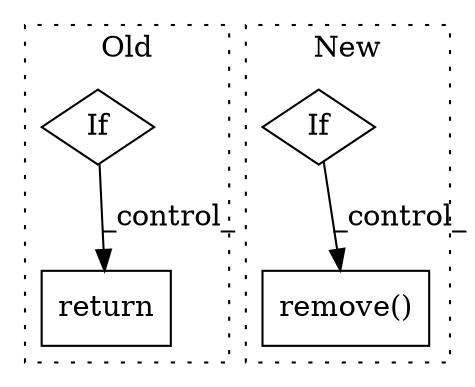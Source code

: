 digraph G {
subgraph cluster0 {
1 [label="return" a="93" s="2997" l="6" shape="box"];
4 [label="If" a="96" s="2852" l="3" shape="diamond"];
label = "Old";
style="dotted";
}
subgraph cluster1 {
2 [label="remove()" a="75" s="3622,3663" l="10,1" shape="box"];
3 [label="If" a="96" s="3427" l="3" shape="diamond"];
label = "New";
style="dotted";
}
3 -> 2 [label="_control_"];
4 -> 1 [label="_control_"];
}